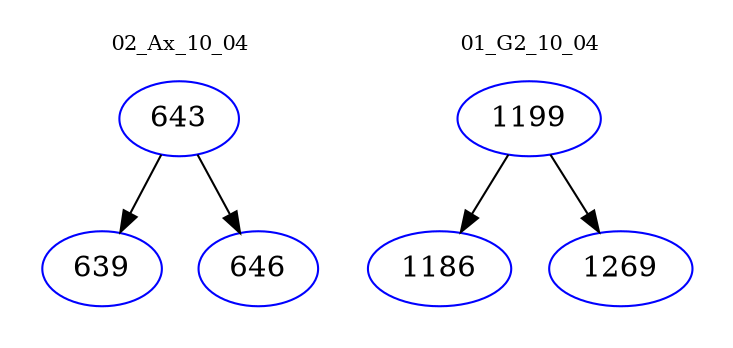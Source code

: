 digraph{
subgraph cluster_0 {
color = white
label = "02_Ax_10_04";
fontsize=10;
T0_643 [label="643", color="blue"]
T0_643 -> T0_639 [color="black"]
T0_639 [label="639", color="blue"]
T0_643 -> T0_646 [color="black"]
T0_646 [label="646", color="blue"]
}
subgraph cluster_1 {
color = white
label = "01_G2_10_04";
fontsize=10;
T1_1199 [label="1199", color="blue"]
T1_1199 -> T1_1186 [color="black"]
T1_1186 [label="1186", color="blue"]
T1_1199 -> T1_1269 [color="black"]
T1_1269 [label="1269", color="blue"]
}
}
